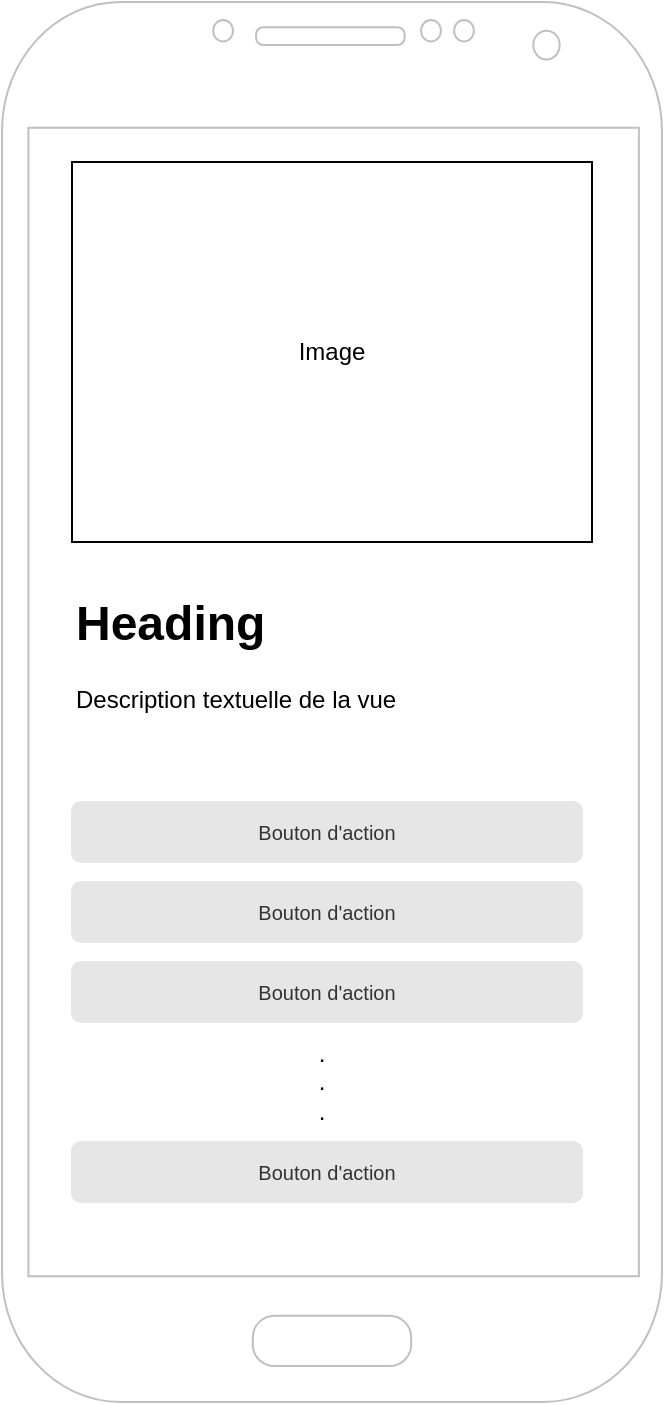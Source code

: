 <mxfile version="24.7.8">
  <diagram name="Page-1" id="j2zhnnx7g6z43chITOh1">
    <mxGraphModel dx="1114" dy="784" grid="1" gridSize="10" guides="1" tooltips="1" connect="1" arrows="1" fold="1" page="1" pageScale="1" pageWidth="1169" pageHeight="827" math="0" shadow="0">
      <root>
        <mxCell id="0" />
        <mxCell id="1" parent="0" />
        <mxCell id="Z94-28xxeooXAz-iW8fE-1" value="" style="verticalLabelPosition=bottom;verticalAlign=top;html=1;shadow=0;dashed=0;strokeWidth=1;shape=mxgraph.android.phone2;strokeColor=#c0c0c0;" parent="1" vertex="1">
          <mxGeometry x="280" y="40" width="330" height="700" as="geometry" />
        </mxCell>
        <mxCell id="Z94-28xxeooXAz-iW8fE-2" value="Image" style="rounded=0;whiteSpace=wrap;html=1;" parent="1" vertex="1">
          <mxGeometry x="315" y="120" width="260" height="190" as="geometry" />
        </mxCell>
        <mxCell id="Z94-28xxeooXAz-iW8fE-3" value="&lt;h1 style=&quot;margin-top: 0px;&quot;&gt;Heading&lt;/h1&gt;&lt;p&gt;Description textuelle de la vue&lt;/p&gt;" style="text;html=1;whiteSpace=wrap;overflow=hidden;rounded=0;" parent="1" vertex="1">
          <mxGeometry x="315" y="330" width="180" height="120" as="geometry" />
        </mxCell>
        <mxCell id="Z94-28xxeooXAz-iW8fE-4" value="Bouton d&#39;action" style="rounded=1;html=1;shadow=0;dashed=0;whiteSpace=wrap;fontSize=10;fillColor=#E6E6E6;align=center;strokeColor=#E6E6E6;fontColor=#333333;" parent="1" vertex="1">
          <mxGeometry x="315" y="440" width="255" height="30" as="geometry" />
        </mxCell>
        <mxCell id="Z94-28xxeooXAz-iW8fE-5" value="Bouton d&#39;action" style="rounded=1;html=1;shadow=0;dashed=0;whiteSpace=wrap;fontSize=10;fillColor=#E6E6E6;align=center;strokeColor=#E6E6E6;fontColor=#333333;" parent="1" vertex="1">
          <mxGeometry x="315" y="480" width="255" height="30" as="geometry" />
        </mxCell>
        <mxCell id="Z94-28xxeooXAz-iW8fE-6" value="Bouton d&#39;action" style="rounded=1;html=1;shadow=0;dashed=0;whiteSpace=wrap;fontSize=10;fillColor=#E6E6E6;align=center;strokeColor=#E6E6E6;fontColor=#333333;" parent="1" vertex="1">
          <mxGeometry x="315" y="520" width="255" height="30" as="geometry" />
        </mxCell>
        <mxCell id="Z94-28xxeooXAz-iW8fE-7" value="Bouton d&#39;action" style="rounded=1;html=1;shadow=0;dashed=0;whiteSpace=wrap;fontSize=10;fillColor=#E6E6E6;align=center;strokeColor=#E6E6E6;fontColor=#333333;" parent="1" vertex="1">
          <mxGeometry x="315" y="610" width="255" height="30" as="geometry" />
        </mxCell>
        <mxCell id="Z94-28xxeooXAz-iW8fE-8" value=".&lt;div&gt;.&lt;/div&gt;&lt;div&gt;.&lt;/div&gt;" style="text;html=1;align=center;verticalAlign=middle;whiteSpace=wrap;rounded=0;" parent="1" vertex="1">
          <mxGeometry x="410" y="560" width="60" height="40" as="geometry" />
        </mxCell>
      </root>
    </mxGraphModel>
  </diagram>
</mxfile>
